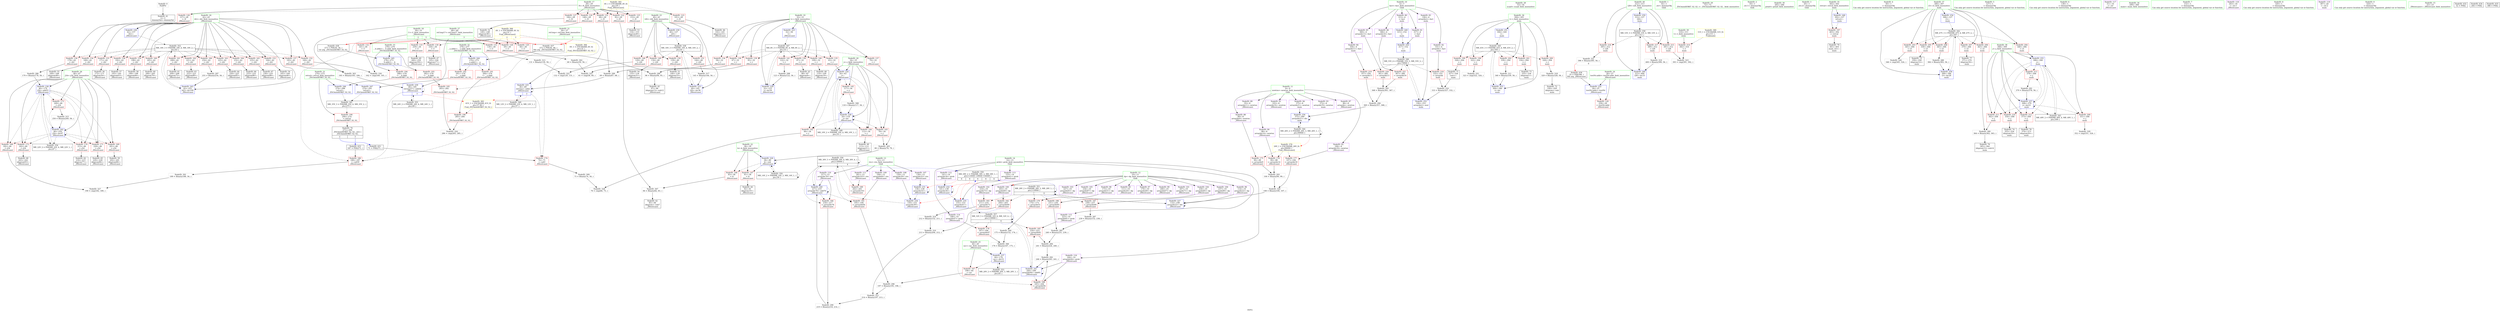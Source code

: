 digraph "SVFG" {
	label="SVFG";

	Node0x560a689095c0 [shape=record,color=grey,label="{NodeID: 0\nNullPtr}"];
	Node0x560a689095c0 -> Node0x560a68931030[style=solid];
	Node0x560a68934ed0 [shape=record,color=red,label="{NodeID: 194\n288\<--278\n\<--__b.addr\n_ZSt3minIiERKT_S2_S2_\n}"];
	Node0x560a68934ed0 -> Node0x560a6893f760[style=solid];
	Node0x560a68932240 [shape=record,color=purple,label="{NodeID: 111\n261\<--12\narrayidx103\<--res\n_Z8testcasei\n}"];
	Node0x560a68932240 -> Node0x560a6893a8e0[style=solid];
	Node0x560a68930540 [shape=record,color=green,label="{NodeID: 28\n53\<--54\nscanf\<--scanf_field_insensitive\n}"];
	Node0x560a689439c0 [shape=record,color=grey,label="{NodeID: 305\n80 = Binary(78, 79, )\n}"];
	Node0x560a689439c0 -> Node0x560a689368d0[style=solid];
	Node0x560a68936590 [shape=record,color=blue,label="{NodeID: 222\n26\<--25\ntestNr.addr\<--testNr\n_Z8testcasei\n}"];
	Node0x560a68936590 -> Node0x560a689370d0[style=dashed];
	Node0x560a68938040 [shape=record,color=red,label="{NodeID: 139\n95\<--32\n\<--i\n_Z8testcasei\n}"];
	Node0x560a68938040 -> Node0x560a689421c0[style=solid];
	Node0x560a68932cb0 [shape=record,color=black,label="{NodeID: 56\n172\<--171\nidxprom50\<--\n_Z8testcasei\n}"];
	Node0x560a6893faa0 [shape=record,color=blue,label="{NodeID: 250\n317\<--152\n\<--\nmain\n}"];
	Node0x560a6893faa0 -> Node0x560a689571d0[style=dashed];
	Node0x560a68939700 [shape=record,color=red,label="{NodeID: 167\n196\<--44\n\<--cyc\n_Z8testcasei\n}"];
	Node0x560a68939700 -> Node0x560a68942c40[style=solid];
	Node0x560a68934370 [shape=record,color=purple,label="{NodeID: 84\n356\<--4\narrayidx11\<--fact\nmain\n}"];
	Node0x560a68934370 -> Node0x560a68936320[style=solid];
	Node0x560a68908750 [shape=record,color=green,label="{NodeID: 1\n16\<--1\n.str\<--dummyObj\nGlob }"];
	Node0x560a68934fa0 [shape=record,color=red,label="{NodeID: 195\n283\<--282\n\<--\n_ZSt3minIiERKT_S2_S2_\n}"];
	Node0x560a68934fa0 -> Node0x560a68945640[style=solid];
	Node0x560a68932310 [shape=record,color=purple,label="{NodeID: 112\n141\<--14\narrayidx34\<--prob\n_Z8testcasei\n}"];
	Node0x560a68932310 -> Node0x560a6893ec00[style=solid];
	Node0x560a68930610 [shape=record,color=green,label="{NodeID: 29\n72\<--73\n_ZSt3minIiERKT_S2_S2_\<--_ZSt3minIiERKT_S2_S2__field_insensitive\n}"];
	Node0x560a689554d0 [shape=record,color=yellow,style=double,label="{NodeID: 389\n51V_1 = ENCHI(MR_51V_0)\npts\{311 \}\nFun[main]}"];
	Node0x560a689554d0 -> Node0x560a68935f10[style=dashed];
	Node0x560a68943b40 [shape=record,color=grey,label="{NodeID: 306\n176 = Binary(167, 175, )\n}"];
	Node0x560a68943b40 -> Node0x560a6893f010[style=solid];
	Node0x560a68936660 [shape=record,color=blue,label="{NodeID: 223\n32\<--56\ni\<--\n_Z8testcasei\n}"];
	Node0x560a68936660 -> Node0x560a689576d0[style=dashed];
	Node0x560a68938110 [shape=record,color=red,label="{NodeID: 140\n109\<--32\n\<--i\n_Z8testcasei\n}"];
	Node0x560a68938110 -> Node0x560a68932630[style=solid];
	Node0x560a68932d80 [shape=record,color=black,label="{NodeID: 57\n193\<--192\nidxprom63\<--\n_Z8testcasei\n}"];
	Node0x560a6893fb70 [shape=record,color=blue,label="{NodeID: 251\n304\<--320\ni\<--\nmain\n}"];
	Node0x560a6893fb70 -> Node0x560a68956cd0[style=dashed];
	Node0x560a689397d0 [shape=record,color=red,label="{NodeID: 168\n182\<--46\n\<--j54\n_Z8testcasei\n}"];
	Node0x560a689397d0 -> Node0x560a68945ac0[style=solid];
	Node0x560a68934440 [shape=record,color=purple,label="{NodeID: 85\n360\<--4\narrayidx13\<--fact\nmain\n}"];
	Node0x560a68934440 -> Node0x560a689363f0[style=solid];
	Node0x560a68908410 [shape=record,color=green,label="{NodeID: 2\n18\<--1\n.str.1\<--dummyObj\nGlob }"];
	Node0x560a68935070 [shape=record,color=red,label="{NodeID: 196\n285\<--284\n\<--\n_ZSt3minIiERKT_S2_S2_\n}"];
	Node0x560a68935070 -> Node0x560a68945640[style=solid];
	Node0x560a689323e0 [shape=record,color=purple,label="{NodeID: 113\n155\<--14\narrayidx41\<--prob\n_Z8testcasei\n}"];
	Node0x560a689323e0 -> Node0x560a6893ee70[style=solid];
	Node0x560a689306e0 [shape=record,color=green,label="{NodeID: 30\n265\<--266\nprintf\<--printf_field_insensitive\n}"];
	Node0x560a68943cc0 [shape=record,color=grey,label="{NodeID: 307\n84 = Binary(82, 83, )\n}"];
	Node0x560a68943cc0 -> Node0x560a68931130[style=solid];
	Node0x560a68936730 [shape=record,color=blue,label="{NodeID: 224\n34\<--63\nj\<--\n_Z8testcasei\n}"];
	Node0x560a68936730 -> Node0x560a689382b0[style=dashed];
	Node0x560a68936730 -> Node0x560a68938380[style=dashed];
	Node0x560a68936730 -> Node0x560a68938450[style=dashed];
	Node0x560a68936730 -> Node0x560a68938520[style=dashed];
	Node0x560a68936730 -> Node0x560a68936a70[style=dashed];
	Node0x560a68936730 -> Node0x560a68957bd0[style=dashed];
	Node0x560a689381e0 [shape=record,color=red,label="{NodeID: 141\n122\<--32\n\<--i\n_Z8testcasei\n}"];
	Node0x560a689381e0 -> Node0x560a68942f40[style=solid];
	Node0x560a68932e50 [shape=record,color=black,label="{NodeID: 58\n199\<--198\nidxprom66\<--\n_Z8testcasei\n}"];
	Node0x560a6893fc40 [shape=record,color=blue,label="{NodeID: 252\n336\<--333\narrayidx2\<--mul\nmain\n}"];
	Node0x560a6893fc40 -> Node0x560a689571d0[style=dashed];
	Node0x560a689398a0 [shape=record,color=red,label="{NodeID: 169\n201\<--46\n\<--j54\n_Z8testcasei\n}"];
	Node0x560a689398a0 -> Node0x560a68932f20[style=solid];
	Node0x560a68934510 [shape=record,color=purple,label="{NodeID: 86\n366\<--4\narrayidx16\<--fact\nmain\n}"];
	Node0x560a68934510 -> Node0x560a689364c0[style=solid];
	Node0x560a689088d0 [shape=record,color=green,label="{NodeID: 3\n20\<--1\n.str.2\<--dummyObj\nGlob }"];
	Node0x560a68935140 [shape=record,color=red,label="{NodeID: 197\n403\<--302\n\<--retval\nmain\n}"];
	Node0x560a68935140 -> Node0x560a68933f60[style=solid];
	Node0x560a689324b0 [shape=record,color=purple,label="{NodeID: 114\n166\<--14\narrayidx47\<--prob\n_Z8testcasei\n}"];
	Node0x560a689324b0 -> Node0x560a68939ff0[style=solid];
	Node0x560a689307e0 [shape=record,color=green,label="{NodeID: 31\n274\<--275\nretval\<--retval_field_insensitive\n_ZSt3minIiERKT_S2_S2_\n}"];
	Node0x560a689307e0 -> Node0x560a6893a9b0[style=solid];
	Node0x560a689307e0 -> Node0x560a6893f760[style=solid];
	Node0x560a689307e0 -> Node0x560a6893f830[style=solid];
	Node0x560a68943e40 [shape=record,color=grey,label="{NodeID: 308\n118 = Binary(117, 56, )\n}"];
	Node0x560a68943e40 -> Node0x560a68936a70[style=solid];
	Node0x560a68936800 [shape=record,color=blue,label="{NodeID: 225\n36\<--69\nref.tmp\<--add2\n_Z8testcasei\n|{|<s3>2}}"];
	Node0x560a68936800 -> Node0x560a68939cb0[style=dashed];
	Node0x560a68936800 -> Node0x560a68936800[style=dashed];
	Node0x560a68936800 -> Node0x560a689580d0[style=dashed];
	Node0x560a68936800:s3 -> Node0x560a6895e740[style=dashed,color=red];
	Node0x560a689382b0 [shape=record,color=red,label="{NodeID: 142\n66\<--34\n\<--j\n_Z8testcasei\n}"];
	Node0x560a689382b0 -> Node0x560a68945c40[style=solid];
	Node0x560a68932f20 [shape=record,color=black,label="{NodeID: 59\n202\<--201\nidxprom68\<--\n_Z8testcasei\n}"];
	Node0x560a6893fd10 [shape=record,color=blue,label="{NodeID: 253\n304\<--340\ni\<--inc\nmain\n}"];
	Node0x560a6893fd10 -> Node0x560a68956cd0[style=dashed];
	Node0x560a68939970 [shape=record,color=red,label="{NodeID: 170\n215\<--46\n\<--j54\n_Z8testcasei\n}"];
	Node0x560a68939970 -> Node0x560a68933190[style=solid];
	Node0x560a689345e0 [shape=record,color=purple,label="{NodeID: 87\n86\<--8\narrayidx\<--newton\n_Z8testcasei\n}"];
	Node0x560a6892f060 [shape=record,color=green,label="{NodeID: 4\n56\<--1\n\<--dummyObj\nCan only get source location for instruction, argument, global var or function.}"];
	Node0x560a68935210 [shape=record,color=red,label="{NodeID: 198\n322\<--304\n\<--i\nmain\n}"];
	Node0x560a68935210 -> Node0x560a689460c0[style=solid];
	Node0x560a68932580 [shape=record,color=purple,label="{NodeID: 115\n223\<--14\narrayidx81\<--prob\n_Z8testcasei\n}"];
	Node0x560a68932580 -> Node0x560a6893a5a0[style=solid];
	Node0x560a689308b0 [shape=record,color=green,label="{NodeID: 32\n276\<--277\n__a.addr\<--__a.addr_field_insensitive\n_ZSt3minIiERKT_S2_S2_\n}"];
	Node0x560a689308b0 -> Node0x560a6893aa80[style=solid];
	Node0x560a689308b0 -> Node0x560a68934d30[style=solid];
	Node0x560a689308b0 -> Node0x560a6893f5c0[style=solid];
	Node0x560a68943fc0 [shape=record,color=grey,label="{NodeID: 309\n75 = Binary(74, 56, )\n}"];
	Node0x560a68943fc0 -> Node0x560a68945c40[style=solid];
	Node0x560a689368d0 [shape=record,color=blue,label="{NodeID: 226\n38\<--80\nk\<--sub\n_Z8testcasei\n}"];
	Node0x560a689368d0 -> Node0x560a689385f0[style=dashed];
	Node0x560a689368d0 -> Node0x560a689386c0[style=dashed];
	Node0x560a689368d0 -> Node0x560a689368d0[style=dashed];
	Node0x560a689368d0 -> Node0x560a689585d0[style=dashed];
	Node0x560a68938380 [shape=record,color=red,label="{NodeID: 143\n78\<--34\n\<--j\n_Z8testcasei\n}"];
	Node0x560a68938380 -> Node0x560a689439c0[style=solid];
	Node0x560a68932ff0 [shape=record,color=black,label="{NodeID: 60\n206\<--205\nidxprom70\<--\n_Z8testcasei\n}"];
	Node0x560a6893fde0 [shape=record,color=blue,label="{NodeID: 254\n306\<--127\ni3\<--\nmain\n}"];
	Node0x560a6893fde0 -> Node0x560a68955dd0[style=dashed];
	Node0x560a68939a40 [shape=record,color=red,label="{NodeID: 171\n228\<--46\n\<--j54\n_Z8testcasei\n}"];
	Node0x560a68939a40 -> Node0x560a68933400[style=solid];
	Node0x560a689346b0 [shape=record,color=purple,label="{NodeID: 88\n89\<--8\narrayidx9\<--newton\n_Z8testcasei\n}"];
	Node0x560a689346b0 -> Node0x560a68939d80[style=solid];
	Node0x560a6892f0f0 [shape=record,color=green,label="{NodeID: 5\n127\<--1\n\<--dummyObj\nCan only get source location for instruction, argument, global var or function.}"];
	Node0x560a6895d750 [shape=record,color=yellow,style=double,label="{NodeID: 365\n4V_1 = ENCHI(MR_4V_0)\npts\{29 \}\nFun[_Z8testcasei]}"];
	Node0x560a6895d750 -> Node0x560a689371a0[style=dashed];
	Node0x560a6895d750 -> Node0x560a68937270[style=dashed];
	Node0x560a6895d750 -> Node0x560a68937340[style=dashed];
	Node0x560a6895d750 -> Node0x560a68937410[style=dashed];
	Node0x560a6895d750 -> Node0x560a689374e0[style=dashed];
	Node0x560a6895d750 -> Node0x560a689375b0[style=dashed];
	Node0x560a6895d750 -> Node0x560a68937680[style=dashed];
	Node0x560a689352e0 [shape=record,color=red,label="{NodeID: 199\n326\<--304\n\<--i\nmain\n}"];
	Node0x560a689352e0 -> Node0x560a689338e0[style=solid];
	Node0x560a68936d90 [shape=record,color=purple,label="{NodeID: 116\n244\<--14\narrayidx94\<--prob\n_Z8testcasei\n}"];
	Node0x560a68936d90 -> Node0x560a6893a810[style=solid];
	Node0x560a68936d90 -> Node0x560a6893f350[style=solid];
	Node0x560a68930980 [shape=record,color=green,label="{NodeID: 33\n278\<--279\n__b.addr\<--__b.addr_field_insensitive\n_ZSt3minIiERKT_S2_S2_\n}"];
	Node0x560a68930980 -> Node0x560a68934e00[style=solid];
	Node0x560a68930980 -> Node0x560a68934ed0[style=solid];
	Node0x560a68930980 -> Node0x560a6893f690[style=solid];
	Node0x560a68944140 [shape=record,color=grey,label="{NodeID: 310\n213 = Binary(204, 212, )\n}"];
	Node0x560a68944140 -> Node0x560a68944440[style=solid];
	Node0x560a689369a0 [shape=record,color=blue,label="{NodeID: 227\n114\<--108\narrayidx22\<--div\n_Z8testcasei\n}"];
	Node0x560a689369a0 -> Node0x560a689369a0[style=dashed];
	Node0x560a689369a0 -> Node0x560a68958ad0[style=dashed];
	Node0x560a68938450 [shape=record,color=red,label="{NodeID: 144\n112\<--34\n\<--j\n_Z8testcasei\n}"];
	Node0x560a68938450 -> Node0x560a68932700[style=solid];
	Node0x560a689330c0 [shape=record,color=black,label="{NodeID: 61\n209\<--208\nidxprom72\<--\n_Z8testcasei\n}"];
	Node0x560a689545d0 [shape=record,color=black,label="{NodeID: 338\nMR_16V_3 = PHI(MR_16V_4, MR_16V_2, )\npts\{41 \}\n}"];
	Node0x560a689545d0 -> Node0x560a68938790[style=dashed];
	Node0x560a689545d0 -> Node0x560a68938860[style=dashed];
	Node0x560a689545d0 -> Node0x560a68938930[style=dashed];
	Node0x560a689545d0 -> Node0x560a68938a00[style=dashed];
	Node0x560a689545d0 -> Node0x560a6893ecd0[style=dashed];
	Node0x560a6893feb0 [shape=record,color=blue,label="{NodeID: 255\n308\<--348\nj\<--\nmain\n}"];
	Node0x560a6893feb0 -> Node0x560a68935b00[style=dashed];
	Node0x560a6893feb0 -> Node0x560a68935bd0[style=dashed];
	Node0x560a6893feb0 -> Node0x560a68935ca0[style=dashed];
	Node0x560a6893feb0 -> Node0x560a68935d70[style=dashed];
	Node0x560a6893feb0 -> Node0x560a68935e40[style=dashed];
	Node0x560a6893feb0 -> Node0x560a68940050[style=dashed];
	Node0x560a6893feb0 -> Node0x560a689562d0[style=dashed];
	Node0x560a68939b10 [shape=record,color=red,label="{NodeID: 172\n242\<--46\n\<--j54\n_Z8testcasei\n}"];
	Node0x560a68939b10 -> Node0x560a68933670[style=solid];
	Node0x560a68934780 [shape=record,color=purple,label="{NodeID: 89\n93\<--8\narrayidx11\<--newton\n_Z8testcasei\n}"];
	Node0x560a68908590 [shape=record,color=green,label="{NodeID: 6\n138\<--1\n\<--dummyObj\nCan only get source location for instruction, argument, global var or function.}"];
	Node0x560a6895d830 [shape=record,color=yellow,style=double,label="{NodeID: 366\n6V_1 = ENCHI(MR_6V_0)\npts\{31 \}\nFun[_Z8testcasei]|{|<s8>2|<s9>3}}"];
	Node0x560a6895d830 -> Node0x560a68937750[style=dashed];
	Node0x560a6895d830 -> Node0x560a68937820[style=dashed];
	Node0x560a6895d830 -> Node0x560a689378f0[style=dashed];
	Node0x560a6895d830 -> Node0x560a689379c0[style=dashed];
	Node0x560a6895d830 -> Node0x560a68937a90[style=dashed];
	Node0x560a6895d830 -> Node0x560a68937b60[style=dashed];
	Node0x560a6895d830 -> Node0x560a68939cb0[style=dashed];
	Node0x560a6895d830 -> Node0x560a6893a190[style=dashed];
	Node0x560a6895d830:s8 -> Node0x560a6893ab50[style=dashed,color=red];
	Node0x560a6895d830:s9 -> Node0x560a6893ab50[style=dashed,color=red];
	Node0x560a689353b0 [shape=record,color=red,label="{NodeID: 200\n328\<--304\n\<--i\nmain\n}"];
	Node0x560a689353b0 -> Node0x560a68944d40[style=solid];
	Node0x560a68936e60 [shape=record,color=purple,label="{NodeID: 117\n51\<--16\n\<--.str\n_Z8testcasei\n}"];
	Node0x560a68930a50 [shape=record,color=green,label="{NodeID: 34\n299\<--300\nmain\<--main_field_insensitive\n}"];
	Node0x560a689442c0 [shape=record,color=grey,label="{NodeID: 311\n340 = Binary(339, 56, )\n}"];
	Node0x560a689442c0 -> Node0x560a6893fd10[style=solid];
	Node0x560a68936a70 [shape=record,color=blue,label="{NodeID: 228\n34\<--118\nj\<--inc\n_Z8testcasei\n}"];
	Node0x560a68936a70 -> Node0x560a689382b0[style=dashed];
	Node0x560a68936a70 -> Node0x560a68938380[style=dashed];
	Node0x560a68936a70 -> Node0x560a68938450[style=dashed];
	Node0x560a68936a70 -> Node0x560a68938520[style=dashed];
	Node0x560a68936a70 -> Node0x560a68936a70[style=dashed];
	Node0x560a68936a70 -> Node0x560a68957bd0[style=dashed];
	Node0x560a68938520 [shape=record,color=red,label="{NodeID: 145\n117\<--34\n\<--j\n_Z8testcasei\n}"];
	Node0x560a68938520 -> Node0x560a68943e40[style=solid];
	Node0x560a68933190 [shape=record,color=black,label="{NodeID: 62\n216\<--215\nidxprom77\<--\n_Z8testcasei\n}"];
	Node0x560a6893ff80 [shape=record,color=blue,label="{NodeID: 256\n375\<--369\narrayidx21\<--div\nmain\n}"];
	Node0x560a6893ff80 -> Node0x560a6893ff80[style=dashed];
	Node0x560a6893ff80 -> Node0x560a689567d0[style=dashed];
	Node0x560a68939be0 [shape=record,color=red,label="{NodeID: 173\n249\<--46\n\<--j54\n_Z8testcasei\n}"];
	Node0x560a68939be0 -> Node0x560a689448c0[style=solid];
	Node0x560a68934850 [shape=record,color=purple,label="{NodeID: 90\n98\<--8\narrayidx14\<--newton\n_Z8testcasei\n}"];
	Node0x560a68934850 -> Node0x560a68939e50[style=solid];
	Node0x560a68908620 [shape=record,color=green,label="{NodeID: 7\n152\<--1\n\<--dummyObj\nCan only get source location for instruction, argument, global var or function.}"];
	Node0x560a68941a40 [shape=record,color=grey,label="{NodeID: 284\n241 = Binary(224, 240, )\n}"];
	Node0x560a68941a40 -> Node0x560a68942640[style=solid];
	Node0x560a68935480 [shape=record,color=red,label="{NodeID: 201\n334\<--304\n\<--i\nmain\n}"];
	Node0x560a68935480 -> Node0x560a68933a80[style=solid];
	Node0x560a68936f30 [shape=record,color=purple,label="{NodeID: 118\n263\<--18\n\<--.str.1\n_Z8testcasei\n}"];
	Node0x560a68930b50 [shape=record,color=green,label="{NodeID: 35\n302\<--303\nretval\<--retval_field_insensitive\nmain\n}"];
	Node0x560a68930b50 -> Node0x560a68935140[style=solid];
	Node0x560a68930b50 -> Node0x560a6893f900[style=solid];
	Node0x560a68944440 [shape=record,color=grey,label="{NodeID: 312\n214 = Binary(197, 213, )\n}"];
	Node0x560a68944440 -> Node0x560a68942340[style=solid];
	Node0x560a68936b40 [shape=record,color=blue,label="{NodeID: 229\n32\<--123\ni\<--inc24\n_Z8testcasei\n}"];
	Node0x560a68936b40 -> Node0x560a689576d0[style=dashed];
	Node0x560a689385f0 [shape=record,color=red,label="{NodeID: 146\n83\<--38\n\<--k\n_Z8testcasei\n}"];
	Node0x560a689385f0 -> Node0x560a68943cc0[style=solid];
	Node0x560a68933260 [shape=record,color=black,label="{NodeID: 63\n222\<--221\nidxprom80\<--\n_Z8testcasei\n}"];
	Node0x560a68940050 [shape=record,color=blue,label="{NodeID: 257\n308\<--379\nj\<--inc23\nmain\n}"];
	Node0x560a68940050 -> Node0x560a68935b00[style=dashed];
	Node0x560a68940050 -> Node0x560a68935bd0[style=dashed];
	Node0x560a68940050 -> Node0x560a68935ca0[style=dashed];
	Node0x560a68940050 -> Node0x560a68935d70[style=dashed];
	Node0x560a68940050 -> Node0x560a68935e40[style=dashed];
	Node0x560a68940050 -> Node0x560a68940050[style=dashed];
	Node0x560a68940050 -> Node0x560a689562d0[style=dashed];
	Node0x560a68939cb0 [shape=record,color=red,label="{NodeID: 174\n74\<--71\n\<--call3\n_Z8testcasei\n}"];
	Node0x560a68939cb0 -> Node0x560a68943fc0[style=solid];
	Node0x560a68934920 [shape=record,color=purple,label="{NodeID: 91\n103\<--8\narrayidx16\<--newton\n_Z8testcasei\n}"];
	Node0x560a68909d70 [shape=record,color=green,label="{NodeID: 8\n320\<--1\n\<--dummyObj\nCan only get source location for instruction, argument, global var or function.}"];
	Node0x560a68941bc0 [shape=record,color=grey,label="{NodeID: 285\n240 = Binary(231, 239, )\n}"];
	Node0x560a68941bc0 -> Node0x560a68941a40[style=solid];
	Node0x560a68935550 [shape=record,color=red,label="{NodeID: 202\n339\<--304\n\<--i\nmain\n}"];
	Node0x560a68935550 -> Node0x560a689442c0[style=solid];
	Node0x560a68937000 [shape=record,color=purple,label="{NodeID: 119\n387\<--20\n\<--.str.2\nmain\n}"];
	Node0x560a68930c20 [shape=record,color=green,label="{NodeID: 36\n304\<--305\ni\<--i_field_insensitive\nmain\n}"];
	Node0x560a68930c20 -> Node0x560a68935210[style=solid];
	Node0x560a68930c20 -> Node0x560a689352e0[style=solid];
	Node0x560a68930c20 -> Node0x560a689353b0[style=solid];
	Node0x560a68930c20 -> Node0x560a68935480[style=solid];
	Node0x560a68930c20 -> Node0x560a68935550[style=solid];
	Node0x560a68930c20 -> Node0x560a6893fb70[style=solid];
	Node0x560a68930c20 -> Node0x560a6893fd10[style=solid];
	Node0x560a689445c0 [shape=record,color=grey,label="{NodeID: 313\n131 = Binary(130, 56, )\n}"];
	Node0x560a689445c0 -> Node0x560a68945340[style=solid];
	Node0x560a68936c10 [shape=record,color=blue,label="{NodeID: 230\n40\<--127\ni26\<--\n_Z8testcasei\n}"];
	Node0x560a68936c10 -> Node0x560a689545d0[style=dashed];
	Node0x560a689386c0 [shape=record,color=red,label="{NodeID: 147\n91\<--38\n\<--k\n_Z8testcasei\n}"];
	Node0x560a689386c0 -> Node0x560a689312d0[style=solid];
	Node0x560a68933330 [shape=record,color=black,label="{NodeID: 64\n226\<--225\nidxprom82\<--\n_Z8testcasei\n}"];
	Node0x560a68955ce0 [shape=record,color=black,label="{NodeID: 341\nMR_35V_3 = PHI(MR_35V_4, MR_35V_2, )\npts\{275 \}\n}"];
	Node0x560a68955ce0 -> Node0x560a6893a9b0[style=dashed];
	Node0x560a68940120 [shape=record,color=blue,label="{NodeID: 258\n306\<--384\ni3\<--inc26\nmain\n}"];
	Node0x560a68940120 -> Node0x560a68955dd0[style=dashed];
	Node0x560a68939d80 [shape=record,color=red,label="{NodeID: 175\n90\<--89\n\<--arrayidx9\n_Z8testcasei\n}"];
	Node0x560a68939d80 -> Node0x560a689427c0[style=solid];
	Node0x560a689349f0 [shape=record,color=purple,label="{NodeID: 92\n106\<--8\narrayidx18\<--newton\n_Z8testcasei\n}"];
	Node0x560a689349f0 -> Node0x560a68939f20[style=solid];
	Node0x560a68909e00 [shape=record,color=green,label="{NodeID: 9\n324\<--1\n\<--dummyObj\nCan only get source location for instruction, argument, global var or function.}"];
	Node0x560a68941d40 [shape=record,color=grey,label="{NodeID: 286\n179 = Binary(178, 56, )\n}"];
	Node0x560a68941d40 -> Node0x560a6893f0e0[style=solid];
	Node0x560a68935620 [shape=record,color=red,label="{NodeID: 203\n345\<--306\n\<--i3\nmain\n}"];
	Node0x560a68935620 -> Node0x560a68945940[style=solid];
	Node0x560a689370d0 [shape=record,color=red,label="{NodeID: 120\n258\<--26\n\<--testNr.addr\n_Z8testcasei\n}"];
	Node0x560a68930cf0 [shape=record,color=green,label="{NodeID: 37\n306\<--307\ni3\<--i3_field_insensitive\nmain\n}"];
	Node0x560a68930cf0 -> Node0x560a68935620[style=solid];
	Node0x560a68930cf0 -> Node0x560a689356f0[style=solid];
	Node0x560a68930cf0 -> Node0x560a689357c0[style=solid];
	Node0x560a68930cf0 -> Node0x560a68935890[style=solid];
	Node0x560a68930cf0 -> Node0x560a68935960[style=solid];
	Node0x560a68930cf0 -> Node0x560a68935a30[style=solid];
	Node0x560a68930cf0 -> Node0x560a6893fde0[style=solid];
	Node0x560a68930cf0 -> Node0x560a68940120[style=solid];
	Node0x560a68944740 [shape=record,color=grey,label="{NodeID: 314\n212 = Binary(152, 211, )\n}"];
	Node0x560a68944740 -> Node0x560a68944140[style=solid];
	Node0x560a6893eb70 [shape=record,color=blue,label="{NodeID: 231\n136\<--138\narrayidx32\<--\n_Z8testcasei\n}"];
	Node0x560a6893eb70 -> Node0x560a6893eb70[style=dashed];
	Node0x560a6893eb70 -> Node0x560a6893eda0[style=dashed];
	Node0x560a68938790 [shape=record,color=red,label="{NodeID: 148\n129\<--40\n\<--i26\n_Z8testcasei\n}"];
	Node0x560a68938790 -> Node0x560a68945340[style=solid];
	Node0x560a68933400 [shape=record,color=black,label="{NodeID: 65\n229\<--228\nidxprom84\<--\n_Z8testcasei\n}"];
	Node0x560a68955dd0 [shape=record,color=black,label="{NodeID: 342\nMR_47V_3 = PHI(MR_47V_4, MR_47V_2, )\npts\{307 \}\n}"];
	Node0x560a68955dd0 -> Node0x560a68935620[style=dashed];
	Node0x560a68955dd0 -> Node0x560a689356f0[style=dashed];
	Node0x560a68955dd0 -> Node0x560a689357c0[style=dashed];
	Node0x560a68955dd0 -> Node0x560a68935890[style=dashed];
	Node0x560a68955dd0 -> Node0x560a68935960[style=dashed];
	Node0x560a68955dd0 -> Node0x560a68935a30[style=dashed];
	Node0x560a68955dd0 -> Node0x560a68940120[style=dashed];
	Node0x560a689401f0 [shape=record,color=blue,label="{NodeID: 259\n312\<--127\ni28\<--\nmain\n}"];
	Node0x560a689401f0 -> Node0x560a6895add0[style=dashed];
	Node0x560a68939e50 [shape=record,color=red,label="{NodeID: 176\n99\<--98\n\<--arrayidx14\n_Z8testcasei\n}"];
	Node0x560a68939e50 -> Node0x560a689427c0[style=solid];
	Node0x560a68934ac0 [shape=record,color=purple,label="{NodeID: 93\n372\<--8\narrayidx19\<--newton\nmain\n}"];
	Node0x560a68909e90 [shape=record,color=green,label="{NodeID: 10\n4\<--7\nfact\<--fact_field_insensitive\nGlob }"];
	Node0x560a68909e90 -> Node0x560a68934030[style=solid];
	Node0x560a68909e90 -> Node0x560a68934100[style=solid];
	Node0x560a68909e90 -> Node0x560a689341d0[style=solid];
	Node0x560a68909e90 -> Node0x560a689342a0[style=solid];
	Node0x560a68909e90 -> Node0x560a68934370[style=solid];
	Node0x560a68909e90 -> Node0x560a68934440[style=solid];
	Node0x560a68909e90 -> Node0x560a68934510[style=solid];
	Node0x560a68941ec0 [shape=record,color=grey,label="{NodeID: 287\n239 = Binary(152, 238, )\n}"];
	Node0x560a68941ec0 -> Node0x560a68941bc0[style=solid];
	Node0x560a689356f0 [shape=record,color=red,label="{NodeID: 204\n348\<--306\n\<--i3\nmain\n}"];
	Node0x560a689356f0 -> Node0x560a6893feb0[style=solid];
	Node0x560a689371a0 [shape=record,color=red,label="{NodeID: 121\n68\<--28\n\<--N\n_Z8testcasei\n}"];
	Node0x560a689371a0 -> Node0x560a689430c0[style=solid];
	Node0x560a68930dc0 [shape=record,color=green,label="{NodeID: 38\n308\<--309\nj\<--j_field_insensitive\nmain\n}"];
	Node0x560a68930dc0 -> Node0x560a68935b00[style=solid];
	Node0x560a68930dc0 -> Node0x560a68935bd0[style=solid];
	Node0x560a68930dc0 -> Node0x560a68935ca0[style=solid];
	Node0x560a68930dc0 -> Node0x560a68935d70[style=solid];
	Node0x560a68930dc0 -> Node0x560a68935e40[style=solid];
	Node0x560a68930dc0 -> Node0x560a6893feb0[style=solid];
	Node0x560a68930dc0 -> Node0x560a68940050[style=solid];
	Node0x560a689448c0 [shape=record,color=grey,label="{NodeID: 315\n250 = Binary(249, 56, )\n}"];
	Node0x560a689448c0 -> Node0x560a6893f420[style=solid];
	Node0x560a6893ec00 [shape=record,color=blue,label="{NodeID: 232\n141\<--138\narrayidx34\<--\n_Z8testcasei\n}"];
	Node0x560a6893ec00 -> Node0x560a6893ec00[style=dashed];
	Node0x560a6893ec00 -> Node0x560a6893ee70[style=dashed];
	Node0x560a68938860 [shape=record,color=red,label="{NodeID: 149\n134\<--40\n\<--i26\n_Z8testcasei\n}"];
	Node0x560a68938860 -> Node0x560a689327d0[style=solid];
	Node0x560a689334d0 [shape=record,color=black,label="{NodeID: 66\n233\<--232\nidxprom86\<--\n_Z8testcasei\n}"];
	Node0x560a689562d0 [shape=record,color=black,label="{NodeID: 343\nMR_49V_2 = PHI(MR_49V_4, MR_49V_1, )\npts\{309 \}\n}"];
	Node0x560a689562d0 -> Node0x560a6893feb0[style=dashed];
	Node0x560a689402c0 [shape=record,color=blue,label="{NodeID: 260\n312\<--400\ni28\<--inc33\nmain\n}"];
	Node0x560a689402c0 -> Node0x560a6895add0[style=dashed];
	Node0x560a68939f20 [shape=record,color=red,label="{NodeID: 177\n107\<--106\n\<--arrayidx18\n_Z8testcasei\n}"];
	Node0x560a68939f20 -> Node0x560a68945040[style=solid];
	Node0x560a68934b90 [shape=record,color=purple,label="{NodeID: 94\n375\<--8\narrayidx21\<--newton\nmain\n}"];
	Node0x560a68934b90 -> Node0x560a6893ff80[style=solid];
	Node0x560a6892f3a0 [shape=record,color=green,label="{NodeID: 11\n8\<--9\nnewton\<--newton_field_insensitive\nGlob }"];
	Node0x560a6892f3a0 -> Node0x560a689345e0[style=solid];
	Node0x560a6892f3a0 -> Node0x560a689346b0[style=solid];
	Node0x560a6892f3a0 -> Node0x560a68934780[style=solid];
	Node0x560a6892f3a0 -> Node0x560a68934850[style=solid];
	Node0x560a6892f3a0 -> Node0x560a68934920[style=solid];
	Node0x560a6892f3a0 -> Node0x560a689349f0[style=solid];
	Node0x560a6892f3a0 -> Node0x560a68934ac0[style=solid];
	Node0x560a6892f3a0 -> Node0x560a68934b90[style=solid];
	Node0x560a68942040 [shape=record,color=grey,label="{NodeID: 288\n384 = Binary(383, 56, )\n}"];
	Node0x560a68942040 -> Node0x560a68940120[style=solid];
	Node0x560a689357c0 [shape=record,color=red,label="{NodeID: 205\n358\<--306\n\<--i3\nmain\n}"];
	Node0x560a689357c0 -> Node0x560a68933c20[style=solid];
	Node0x560a68937270 [shape=record,color=red,label="{NodeID: 122\n82\<--28\n\<--N\n_Z8testcasei\n}"];
	Node0x560a68937270 -> Node0x560a68943cc0[style=solid];
	Node0x560a68930e90 [shape=record,color=green,label="{NodeID: 39\n310\<--311\nt\<--t_field_insensitive\nmain\n}"];
	Node0x560a68930e90 -> Node0x560a68935f10[style=solid];
	Node0x560a68944a40 [shape=record,color=grey,label="{NodeID: 316\n333 = Binary(327, 332, )\n}"];
	Node0x560a68944a40 -> Node0x560a6893fc40[style=solid];
	Node0x560a6893ecd0 [shape=record,color=blue,label="{NodeID: 233\n40\<--145\ni26\<--inc36\n_Z8testcasei\n}"];
	Node0x560a6893ecd0 -> Node0x560a689545d0[style=dashed];
	Node0x560a68938930 [shape=record,color=red,label="{NodeID: 150\n139\<--40\n\<--i26\n_Z8testcasei\n}"];
	Node0x560a68938930 -> Node0x560a689328a0[style=solid];
	Node0x560a689335a0 [shape=record,color=black,label="{NodeID: 67\n236\<--235\nidxprom88\<--\n_Z8testcasei\n}"];
	Node0x560a689567d0 [shape=record,color=black,label="{NodeID: 344\nMR_26V_2 = PHI(MR_26V_3, MR_26V_1, )\npts\{90000 \}\n|{|<s2>6}}"];
	Node0x560a689567d0 -> Node0x560a6893ff80[style=dashed];
	Node0x560a689567d0 -> Node0x560a689567d0[style=dashed];
	Node0x560a689567d0:s2 -> Node0x560a6895e0f0[style=dashed,color=red];
	Node0x560a68939ff0 [shape=record,color=red,label="{NodeID: 178\n167\<--166\n\<--arrayidx47\n_Z8testcasei\n}"];
	Node0x560a68939ff0 -> Node0x560a68943b40[style=solid];
	Node0x560a68934c60 [shape=record,color=purple,label="{NodeID: 95\n111\<--10\narrayidx20\<--dp\n_Z8testcasei\n}"];
	Node0x560a6892f470 [shape=record,color=green,label="{NodeID: 12\n10\<--11\ndp\<--dp_field_insensitive\nGlob }"];
	Node0x560a6892f470 -> Node0x560a68934c60[style=solid];
	Node0x560a6892f470 -> Node0x560a68931610[style=solid];
	Node0x560a6892f470 -> Node0x560a689316e0[style=solid];
	Node0x560a6892f470 -> Node0x560a689317b0[style=solid];
	Node0x560a6892f470 -> Node0x560a68931880[style=solid];
	Node0x560a6892f470 -> Node0x560a68931950[style=solid];
	Node0x560a6892f470 -> Node0x560a68931a20[style=solid];
	Node0x560a6892f470 -> Node0x560a68931af0[style=solid];
	Node0x560a6892f470 -> Node0x560a68931bc0[style=solid];
	Node0x560a6892f470 -> Node0x560a68931c90[style=solid];
	Node0x560a6892f470 -> Node0x560a68931d60[style=solid];
	Node0x560a6892f470 -> Node0x560a68931e30[style=solid];
	Node0x560a689421c0 [shape=record,color=grey,label="{NodeID: 289\n96 = Binary(94, 95, )\n}"];
	Node0x560a689421c0 -> Node0x560a689313a0[style=solid];
	Node0x560a68935890 [shape=record,color=red,label="{NodeID: 206\n363\<--306\n\<--i3\nmain\n}"];
	Node0x560a68935890 -> Node0x560a68943240[style=solid];
	Node0x560a68937340 [shape=record,color=red,label="{NodeID: 123\n101\<--28\n\<--N\n_Z8testcasei\n}"];
	Node0x560a68937340 -> Node0x560a68931470[style=solid];
	Node0x560a68930f60 [shape=record,color=green,label="{NodeID: 40\n312\<--313\ni28\<--i28_field_insensitive\nmain\n}"];
	Node0x560a68930f60 -> Node0x560a68935fe0[style=solid];
	Node0x560a68930f60 -> Node0x560a689360b0[style=solid];
	Node0x560a68930f60 -> Node0x560a68936180[style=solid];
	Node0x560a68930f60 -> Node0x560a689401f0[style=solid];
	Node0x560a68930f60 -> Node0x560a689402c0[style=solid];
	Node0x560a68944bc0 [shape=record,color=grey,label="{NodeID: 317\n145 = Binary(144, 56, )\n}"];
	Node0x560a68944bc0 -> Node0x560a6893ecd0[style=solid];
	Node0x560a6893eda0 [shape=record,color=blue,label="{NodeID: 234\n150\<--152\narrayidx39\<--\n_Z8testcasei\n}"];
	Node0x560a6893eda0 -> Node0x560a6895a3d0[style=dashed];
	Node0x560a68938a00 [shape=record,color=red,label="{NodeID: 151\n144\<--40\n\<--i26\n_Z8testcasei\n}"];
	Node0x560a68938a00 -> Node0x560a68944bc0[style=solid];
	Node0x560a68933670 [shape=record,color=black,label="{NodeID: 68\n243\<--242\nidxprom93\<--\n_Z8testcasei\n}"];
	Node0x560a68956cd0 [shape=record,color=black,label="{NodeID: 345\nMR_45V_3 = PHI(MR_45V_4, MR_45V_2, )\npts\{305 \}\n}"];
	Node0x560a68956cd0 -> Node0x560a68935210[style=dashed];
	Node0x560a68956cd0 -> Node0x560a689352e0[style=dashed];
	Node0x560a68956cd0 -> Node0x560a689353b0[style=dashed];
	Node0x560a68956cd0 -> Node0x560a68935480[style=dashed];
	Node0x560a68956cd0 -> Node0x560a68935550[style=dashed];
	Node0x560a68956cd0 -> Node0x560a6893fd10[style=dashed];
	Node0x560a6893a0c0 [shape=record,color=red,label="{NodeID: 179\n174\<--173\n\<--arrayidx51\n_Z8testcasei\n}"];
	Node0x560a6893a0c0 -> Node0x560a68943840[style=solid];
	Node0x560a68931610 [shape=record,color=purple,label="{NodeID: 96\n114\<--10\narrayidx22\<--dp\n_Z8testcasei\n}"];
	Node0x560a68931610 -> Node0x560a689369a0[style=solid];
	Node0x560a6892f540 [shape=record,color=green,label="{NodeID: 13\n12\<--13\nres\<--res_field_insensitive\nGlob }"];
	Node0x560a6892f540 -> Node0x560a68931f00[style=solid];
	Node0x560a6892f540 -> Node0x560a68931fd0[style=solid];
	Node0x560a6892f540 -> Node0x560a689320a0[style=solid];
	Node0x560a6892f540 -> Node0x560a68932170[style=solid];
	Node0x560a6892f540 -> Node0x560a68932240[style=solid];
	Node0x560a68942340 [shape=record,color=grey,label="{NodeID: 290\n219 = Binary(218, 214, )\n}"];
	Node0x560a68942340 -> Node0x560a6893f280[style=solid];
	Node0x560a68935960 [shape=record,color=red,label="{NodeID: 207\n370\<--306\n\<--i3\nmain\n}"];
	Node0x560a68935960 -> Node0x560a68933dc0[style=solid];
	Node0x560a68937410 [shape=record,color=red,label="{NodeID: 124\n148\<--28\n\<--N\n_Z8testcasei\n}"];
	Node0x560a68937410 -> Node0x560a68932970[style=solid];
	Node0x560a68931030 [shape=record,color=black,label="{NodeID: 41\n2\<--3\ndummyVal\<--dummyVal\n}"];
	Node0x560a68944d40 [shape=record,color=grey,label="{NodeID: 318\n329 = Binary(328, 56, )\n}"];
	Node0x560a68944d40 -> Node0x560a689339b0[style=solid];
	Node0x560a6893ee70 [shape=record,color=blue,label="{NodeID: 235\n155\<--152\narrayidx41\<--\n_Z8testcasei\n}"];
	Node0x560a6893ee70 -> Node0x560a6895a8d0[style=dashed];
	Node0x560a68938ad0 [shape=record,color=red,label="{NodeID: 152\n160\<--42\n\<--i42\n_Z8testcasei\n}"];
	Node0x560a68938ad0 -> Node0x560a68945f40[style=solid];
	Node0x560a68933740 [shape=record,color=black,label="{NodeID: 69\n260\<--259\nidxprom102\<--\n_Z8testcasei\n}"];
	Node0x560a689571d0 [shape=record,color=black,label="{NodeID: 346\nMR_55V_4 = PHI(MR_55V_5, MR_55V_3, )\npts\{70000 \}\n}"];
	Node0x560a689571d0 -> Node0x560a68936250[style=dashed];
	Node0x560a689571d0 -> Node0x560a68936320[style=dashed];
	Node0x560a689571d0 -> Node0x560a689363f0[style=dashed];
	Node0x560a689571d0 -> Node0x560a689364c0[style=dashed];
	Node0x560a689571d0 -> Node0x560a6893fc40[style=dashed];
	Node0x560a6893a190 [shape=record,color=red,label="{NodeID: 180\n188\<--187\n\<--call59\n_Z8testcasei\n}"];
	Node0x560a6893a190 -> Node0x560a689433c0[style=solid];
	Node0x560a689316e0 [shape=record,color=purple,label="{NodeID: 97\n170\<--10\narrayidx49\<--dp\n_Z8testcasei\n}"];
	Node0x560a689282b0 [shape=record,color=green,label="{NodeID: 14\n14\<--15\nprob\<--prob_field_insensitive\nGlob }"];
	Node0x560a689282b0 -> Node0x560a68932310[style=solid];
	Node0x560a689282b0 -> Node0x560a689323e0[style=solid];
	Node0x560a689282b0 -> Node0x560a689324b0[style=solid];
	Node0x560a689282b0 -> Node0x560a68932580[style=solid];
	Node0x560a689282b0 -> Node0x560a68936d90[style=solid];
	Node0x560a689424c0 [shape=record,color=grey,label="{NodeID: 291\n379 = Binary(378, 56, )\n}"];
	Node0x560a689424c0 -> Node0x560a68940050[style=solid];
	Node0x560a68935a30 [shape=record,color=red,label="{NodeID: 208\n383\<--306\n\<--i3\nmain\n}"];
	Node0x560a68935a30 -> Node0x560a68942040[style=solid];
	Node0x560a689374e0 [shape=record,color=red,label="{NodeID: 125\n153\<--28\n\<--N\n_Z8testcasei\n}"];
	Node0x560a689374e0 -> Node0x560a68932a40[style=solid];
	Node0x560a68931130 [shape=record,color=black,label="{NodeID: 42\n85\<--84\nidxprom\<--sub7\n_Z8testcasei\n}"];
	Node0x560a68944ec0 [shape=record,color=grey,label="{NodeID: 319\n400 = Binary(399, 56, )\n}"];
	Node0x560a68944ec0 -> Node0x560a689402c0[style=solid];
	Node0x560a6893ef40 [shape=record,color=blue,label="{NodeID: 236\n42\<--157\ni42\<--\n_Z8testcasei\n}"];
	Node0x560a6893ef40 -> Node0x560a68958fd0[style=dashed];
	Node0x560a68938ba0 [shape=record,color=red,label="{NodeID: 153\n164\<--42\n\<--i42\n_Z8testcasei\n}"];
	Node0x560a68938ba0 -> Node0x560a68932b10[style=solid];
	Node0x560a68933810 [shape=record,color=black,label="{NodeID: 70\n271\<--294\n_ZSt3minIiERKT_S2_S2__ret\<--\n_ZSt3minIiERKT_S2_S2_\n|{<s0>2|<s1>3}}"];
	Node0x560a68933810:s0 -> Node0x560a685a8180[style=solid,color=blue];
	Node0x560a68933810:s1 -> Node0x560a689773d0[style=solid,color=blue];
	Node0x560a689576d0 [shape=record,color=black,label="{NodeID: 347\nMR_8V_3 = PHI(MR_8V_4, MR_8V_2, )\npts\{33 \}\n}"];
	Node0x560a689576d0 -> Node0x560a68937c30[style=dashed];
	Node0x560a689576d0 -> Node0x560a68937d00[style=dashed];
	Node0x560a689576d0 -> Node0x560a68937dd0[style=dashed];
	Node0x560a689576d0 -> Node0x560a68937ea0[style=dashed];
	Node0x560a689576d0 -> Node0x560a68937f70[style=dashed];
	Node0x560a689576d0 -> Node0x560a68938040[style=dashed];
	Node0x560a689576d0 -> Node0x560a68938110[style=dashed];
	Node0x560a689576d0 -> Node0x560a689381e0[style=dashed];
	Node0x560a689576d0 -> Node0x560a68936b40[style=dashed];
	Node0x560a6893a260 [shape=record,color=red,label="{NodeID: 181\n195\<--194\n\<--arrayidx64\n_Z8testcasei\n}"];
	Node0x560a6893a260 -> Node0x560a68942c40[style=solid];
	Node0x560a689317b0 [shape=record,color=purple,label="{NodeID: 98\n173\<--10\narrayidx51\<--dp\n_Z8testcasei\n}"];
	Node0x560a689317b0 -> Node0x560a6893a0c0[style=solid];
	Node0x560a68928380 [shape=record,color=green,label="{NodeID: 15\n22\<--23\n_Z8testcasei\<--_Z8testcasei_field_insensitive\n}"];
	Node0x560a68942640 [shape=record,color=grey,label="{NodeID: 292\n246 = Binary(245, 241, )\n}"];
	Node0x560a68942640 -> Node0x560a6893f350[style=solid];
	Node0x560a68935b00 [shape=record,color=red,label="{NodeID: 209\n351\<--308\n\<--j\nmain\n}"];
	Node0x560a68935b00 -> Node0x560a68945dc0[style=solid];
	Node0x560a689375b0 [shape=record,color=red,label="{NodeID: 126\n157\<--28\n\<--N\n_Z8testcasei\n}"];
	Node0x560a689375b0 -> Node0x560a6893ef40[style=solid];
	Node0x560a68931200 [shape=record,color=black,label="{NodeID: 43\n88\<--87\nidxprom8\<--\n_Z8testcasei\n}"];
	Node0x560a68945040 [shape=record,color=grey,label="{NodeID: 320\n108 = Binary(100, 107, )\n}"];
	Node0x560a68945040 -> Node0x560a689369a0[style=solid];
	Node0x560a6893f010 [shape=record,color=blue,label="{NodeID: 237\n44\<--176\ncyc\<--div53\n_Z8testcasei\n}"];
	Node0x560a6893f010 -> Node0x560a68939700[style=dashed];
	Node0x560a6893f010 -> Node0x560a689594d0[style=dashed];
	Node0x560a68938c70 [shape=record,color=red,label="{NodeID: 154\n168\<--42\n\<--i42\n_Z8testcasei\n}"];
	Node0x560a68938c70 -> Node0x560a68932be0[style=solid];
	Node0x560a689338e0 [shape=record,color=black,label="{NodeID: 71\n327\<--326\nconv\<--\nmain\n}"];
	Node0x560a689338e0 -> Node0x560a68944a40[style=solid];
	Node0x560a685a8180 [shape=record,color=black,label="{NodeID: 431\n71 = PHI(271, )\n}"];
	Node0x560a685a8180 -> Node0x560a68939cb0[style=solid];
	Node0x560a68957bd0 [shape=record,color=black,label="{NodeID: 348\nMR_10V_2 = PHI(MR_10V_4, MR_10V_1, )\npts\{35 \}\n}"];
	Node0x560a68957bd0 -> Node0x560a68936730[style=dashed];
	Node0x560a6893a330 [shape=record,color=red,label="{NodeID: 182\n204\<--203\n\<--arrayidx69\n_Z8testcasei\n}"];
	Node0x560a6893a330 -> Node0x560a68944140[style=solid];
	Node0x560a68931880 [shape=record,color=purple,label="{NodeID: 99\n200\<--10\narrayidx67\<--dp\n_Z8testcasei\n}"];
	Node0x560a68928450 [shape=record,color=green,label="{NodeID: 16\n26\<--27\ntestNr.addr\<--testNr.addr_field_insensitive\n_Z8testcasei\n}"];
	Node0x560a68928450 -> Node0x560a689370d0[style=solid];
	Node0x560a68928450 -> Node0x560a68936590[style=solid];
	Node0x560a6895e0f0 [shape=record,color=yellow,style=double,label="{NodeID: 376\n26V_1 = ENCHI(MR_26V_0)\npts\{90000 \}\nFun[_Z8testcasei]}"];
	Node0x560a6895e0f0 -> Node0x560a68939d80[style=dashed];
	Node0x560a6895e0f0 -> Node0x560a68939e50[style=dashed];
	Node0x560a6895e0f0 -> Node0x560a68939f20[style=dashed];
	Node0x560a689427c0 [shape=record,color=grey,label="{NodeID: 293\n100 = Binary(90, 99, )\n}"];
	Node0x560a689427c0 -> Node0x560a68945040[style=solid];
	Node0x560a68935bd0 [shape=record,color=red,label="{NodeID: 210\n354\<--308\n\<--j\nmain\n}"];
	Node0x560a68935bd0 -> Node0x560a68933b50[style=solid];
	Node0x560a68937680 [shape=record,color=red,label="{NodeID: 127\n184\<--28\n\<--N\n_Z8testcasei\n}"];
	Node0x560a68937680 -> Node0x560a689436c0[style=solid];
	Node0x560a689312d0 [shape=record,color=black,label="{NodeID: 44\n92\<--91\nidxprom10\<--\n_Z8testcasei\n}"];
	Node0x560a689451c0 [shape=record,color=grey,label="{NodeID: 321\n396 = Binary(395, 56, )\n|{<s0>6}}"];
	Node0x560a689451c0:s0 -> Node0x560a689776a0[style=solid,color=red];
	Node0x560a6893f0e0 [shape=record,color=blue,label="{NodeID: 238\n46\<--179\nj54\<--add55\n_Z8testcasei\n}"];
	Node0x560a6893f0e0 -> Node0x560a689397d0[style=dashed];
	Node0x560a6893f0e0 -> Node0x560a689398a0[style=dashed];
	Node0x560a6893f0e0 -> Node0x560a68939970[style=dashed];
	Node0x560a6893f0e0 -> Node0x560a68939a40[style=dashed];
	Node0x560a6893f0e0 -> Node0x560a68939b10[style=dashed];
	Node0x560a6893f0e0 -> Node0x560a68939be0[style=dashed];
	Node0x560a6893f0e0 -> Node0x560a6893f420[style=dashed];
	Node0x560a6893f0e0 -> Node0x560a689599d0[style=dashed];
	Node0x560a68938d40 [shape=record,color=red,label="{NodeID: 155\n171\<--42\n\<--i42\n_Z8testcasei\n}"];
	Node0x560a68938d40 -> Node0x560a68932cb0[style=solid];
	Node0x560a689339b0 [shape=record,color=black,label="{NodeID: 72\n330\<--329\nidxprom\<--sub\nmain\n}"];
	Node0x560a68977300 [shape=record,color=black,label="{NodeID: 432\n52 = PHI()\n}"];
	Node0x560a689580d0 [shape=record,color=black,label="{NodeID: 349\nMR_12V_2 = PHI(MR_12V_4, MR_12V_1, )\npts\{37 \}\n}"];
	Node0x560a689580d0 -> Node0x560a6893a190[style=dashed];
	Node0x560a689580d0 -> Node0x560a68936800[style=dashed];
	Node0x560a6893a400 [shape=record,color=red,label="{NodeID: 183\n211\<--210\n\<--arrayidx73\n_Z8testcasei\n}"];
	Node0x560a6893a400 -> Node0x560a68944740[style=solid];
	Node0x560a68931950 [shape=record,color=purple,label="{NodeID: 100\n203\<--10\narrayidx69\<--dp\n_Z8testcasei\n}"];
	Node0x560a68931950 -> Node0x560a6893a330[style=solid];
	Node0x560a6892fd90 [shape=record,color=green,label="{NodeID: 17\n28\<--29\nN\<--N_field_insensitive\n_Z8testcasei\n}"];
	Node0x560a6892fd90 -> Node0x560a689371a0[style=solid];
	Node0x560a6892fd90 -> Node0x560a68937270[style=solid];
	Node0x560a6892fd90 -> Node0x560a68937340[style=solid];
	Node0x560a6892fd90 -> Node0x560a68937410[style=solid];
	Node0x560a6892fd90 -> Node0x560a689374e0[style=solid];
	Node0x560a6892fd90 -> Node0x560a689375b0[style=solid];
	Node0x560a6892fd90 -> Node0x560a68937680[style=solid];
	Node0x560a68942940 [shape=record,color=grey,label="{NodeID: 294\n369 = Binary(357, 368, )\n}"];
	Node0x560a68942940 -> Node0x560a6893ff80[style=solid];
	Node0x560a68935ca0 [shape=record,color=red,label="{NodeID: 211\n362\<--308\n\<--j\nmain\n}"];
	Node0x560a68935ca0 -> Node0x560a68943240[style=solid];
	Node0x560a68937750 [shape=record,color=red,label="{NodeID: 128\n59\<--30\n\<--C\n_Z8testcasei\n}"];
	Node0x560a68937750 -> Node0x560a68943540[style=solid];
	Node0x560a689313a0 [shape=record,color=black,label="{NodeID: 45\n97\<--96\nidxprom13\<--sub12\n_Z8testcasei\n}"];
	Node0x560a68945340 [shape=record,color=grey,label="{NodeID: 322\n132 = cmp(129, 131, )\n}"];
	Node0x560a6893f1b0 [shape=record,color=blue,label="{NodeID: 239\n48\<--185\nref.tmp57\<--add58\n_Z8testcasei\n|{|<s3>3}}"];
	Node0x560a6893f1b0 -> Node0x560a6893a190[style=dashed];
	Node0x560a6893f1b0 -> Node0x560a6893f1b0[style=dashed];
	Node0x560a6893f1b0 -> Node0x560a68959ed0[style=dashed];
	Node0x560a6893f1b0:s3 -> Node0x560a6895e740[style=dashed,color=red];
	Node0x560a68938e10 [shape=record,color=red,label="{NodeID: 156\n178\<--42\n\<--i42\n_Z8testcasei\n}"];
	Node0x560a68938e10 -> Node0x560a68941d40[style=solid];
	Node0x560a68933a80 [shape=record,color=black,label="{NodeID: 73\n335\<--334\nidxprom1\<--\nmain\n}"];
	Node0x560a689773d0 [shape=record,color=black,label="{NodeID: 433\n187 = PHI(271, )\n}"];
	Node0x560a689773d0 -> Node0x560a6893a190[style=solid];
	Node0x560a689585d0 [shape=record,color=black,label="{NodeID: 350\nMR_14V_2 = PHI(MR_14V_3, MR_14V_1, )\npts\{39 \}\n}"];
	Node0x560a689585d0 -> Node0x560a689368d0[style=dashed];
	Node0x560a689585d0 -> Node0x560a689585d0[style=dashed];
	Node0x560a6893a4d0 [shape=record,color=red,label="{NodeID: 184\n218\<--217\n\<--arrayidx78\n_Z8testcasei\n}"];
	Node0x560a6893a4d0 -> Node0x560a68942340[style=solid];
	Node0x560a68931a20 [shape=record,color=purple,label="{NodeID: 101\n207\<--10\narrayidx71\<--dp\n_Z8testcasei\n}"];
	Node0x560a6892fe20 [shape=record,color=green,label="{NodeID: 18\n30\<--31\nC\<--C_field_insensitive\n_Z8testcasei\n|{|<s6>2|<s7>3}}"];
	Node0x560a6892fe20 -> Node0x560a68937750[style=solid];
	Node0x560a6892fe20 -> Node0x560a68937820[style=solid];
	Node0x560a6892fe20 -> Node0x560a689378f0[style=solid];
	Node0x560a6892fe20 -> Node0x560a689379c0[style=solid];
	Node0x560a6892fe20 -> Node0x560a68937a90[style=solid];
	Node0x560a6892fe20 -> Node0x560a68937b60[style=solid];
	Node0x560a6892fe20:s6 -> Node0x560a68977a50[style=solid,color=red];
	Node0x560a6892fe20:s7 -> Node0x560a68977a50[style=solid,color=red];
	Node0x560a68942ac0 [shape=record,color=grey,label="{NodeID: 295\n368 = Binary(361, 367, )\n}"];
	Node0x560a68942ac0 -> Node0x560a68942940[style=solid];
	Node0x560a68935d70 [shape=record,color=red,label="{NodeID: 212\n373\<--308\n\<--j\nmain\n}"];
	Node0x560a68935d70 -> Node0x560a68933e90[style=solid];
	Node0x560a68937820 [shape=record,color=red,label="{NodeID: 129\n94\<--30\n\<--C\n_Z8testcasei\n}"];
	Node0x560a68937820 -> Node0x560a689421c0[style=solid];
	Node0x560a68931470 [shape=record,color=black,label="{NodeID: 46\n102\<--101\nidxprom15\<--\n_Z8testcasei\n}"];
	Node0x560a689454c0 [shape=record,color=grey,label="{NodeID: 323\n393 = cmp(391, 392, )\n}"];
	Node0x560a6893f280 [shape=record,color=blue,label="{NodeID: 240\n217\<--219\narrayidx78\<--add79\n_Z8testcasei\n}"];
	Node0x560a6893f280 -> Node0x560a6893a260[style=dashed];
	Node0x560a6893f280 -> Node0x560a6893a4d0[style=dashed];
	Node0x560a6893f280 -> Node0x560a6893f280[style=dashed];
	Node0x560a6893f280 -> Node0x560a6895a3d0[style=dashed];
	Node0x560a68938ee0 [shape=record,color=red,label="{NodeID: 157\n183\<--42\n\<--i42\n_Z8testcasei\n}"];
	Node0x560a68938ee0 -> Node0x560a689436c0[style=solid];
	Node0x560a68933b50 [shape=record,color=black,label="{NodeID: 74\n355\<--354\nidxprom10\<--\nmain\n}"];
	Node0x560a68977500 [shape=record,color=black,label="{NodeID: 434\n264 = PHI()\n}"];
	Node0x560a68958ad0 [shape=record,color=black,label="{NodeID: 351\nMR_28V_2 = PHI(MR_28V_3, MR_28V_1, )\npts\{110000 \}\n|{|<s7>6}}"];
	Node0x560a68958ad0 -> Node0x560a6893a0c0[style=dashed];
	Node0x560a68958ad0 -> Node0x560a6893a330[style=dashed];
	Node0x560a68958ad0 -> Node0x560a6893a400[style=dashed];
	Node0x560a68958ad0 -> Node0x560a6893a670[style=dashed];
	Node0x560a68958ad0 -> Node0x560a6893a740[style=dashed];
	Node0x560a68958ad0 -> Node0x560a689369a0[style=dashed];
	Node0x560a68958ad0 -> Node0x560a68958ad0[style=dashed];
	Node0x560a68958ad0:s7 -> Node0x560a6895b2d0[style=dashed,color=blue];
	Node0x560a6893a5a0 [shape=record,color=red,label="{NodeID: 185\n224\<--223\n\<--arrayidx81\n_Z8testcasei\n}"];
	Node0x560a6893a5a0 -> Node0x560a68941a40[style=solid];
	Node0x560a68931af0 [shape=record,color=purple,label="{NodeID: 102\n210\<--10\narrayidx73\<--dp\n_Z8testcasei\n}"];
	Node0x560a68931af0 -> Node0x560a6893a400[style=solid];
	Node0x560a6892feb0 [shape=record,color=green,label="{NodeID: 19\n32\<--33\ni\<--i_field_insensitive\n_Z8testcasei\n}"];
	Node0x560a6892feb0 -> Node0x560a68937c30[style=solid];
	Node0x560a6892feb0 -> Node0x560a68937d00[style=solid];
	Node0x560a6892feb0 -> Node0x560a68937dd0[style=solid];
	Node0x560a6892feb0 -> Node0x560a68937ea0[style=solid];
	Node0x560a6892feb0 -> Node0x560a68937f70[style=solid];
	Node0x560a6892feb0 -> Node0x560a68938040[style=solid];
	Node0x560a6892feb0 -> Node0x560a68938110[style=solid];
	Node0x560a6892feb0 -> Node0x560a689381e0[style=solid];
	Node0x560a6892feb0 -> Node0x560a68936660[style=solid];
	Node0x560a6892feb0 -> Node0x560a68936b40[style=solid];
	Node0x560a68942c40 [shape=record,color=grey,label="{NodeID: 296\n197 = Binary(195, 196, )\n}"];
	Node0x560a68942c40 -> Node0x560a68944440[style=solid];
	Node0x560a68935e40 [shape=record,color=red,label="{NodeID: 213\n378\<--308\n\<--j\nmain\n}"];
	Node0x560a68935e40 -> Node0x560a689424c0[style=solid];
	Node0x560a689378f0 [shape=record,color=red,label="{NodeID: 130\n104\<--30\n\<--C\n_Z8testcasei\n}"];
	Node0x560a689378f0 -> Node0x560a68931540[style=solid];
	Node0x560a68931540 [shape=record,color=black,label="{NodeID: 47\n105\<--104\nidxprom17\<--\n_Z8testcasei\n}"];
	Node0x560a68945640 [shape=record,color=grey,label="{NodeID: 324\n286 = cmp(283, 285, )\n}"];
	Node0x560a6893f350 [shape=record,color=blue,label="{NodeID: 241\n244\<--246\narrayidx94\<--add95\n_Z8testcasei\n}"];
	Node0x560a6893f350 -> Node0x560a6893a5a0[style=dashed];
	Node0x560a6893f350 -> Node0x560a6893a810[style=dashed];
	Node0x560a6893f350 -> Node0x560a6893f350[style=dashed];
	Node0x560a6893f350 -> Node0x560a6895a8d0[style=dashed];
	Node0x560a68938fb0 [shape=record,color=red,label="{NodeID: 158\n192\<--42\n\<--i42\n_Z8testcasei\n}"];
	Node0x560a68938fb0 -> Node0x560a68932d80[style=solid];
	Node0x560a68933c20 [shape=record,color=black,label="{NodeID: 75\n359\<--358\nidxprom12\<--\nmain\n}"];
	Node0x560a689775d0 [shape=record,color=black,label="{NodeID: 435\n388 = PHI()\n}"];
	Node0x560a68958fd0 [shape=record,color=black,label="{NodeID: 352\nMR_18V_3 = PHI(MR_18V_4, MR_18V_2, )\npts\{43 \}\n}"];
	Node0x560a68958fd0 -> Node0x560a68938ad0[style=dashed];
	Node0x560a68958fd0 -> Node0x560a68938ba0[style=dashed];
	Node0x560a68958fd0 -> Node0x560a68938c70[style=dashed];
	Node0x560a68958fd0 -> Node0x560a68938d40[style=dashed];
	Node0x560a68958fd0 -> Node0x560a68938e10[style=dashed];
	Node0x560a68958fd0 -> Node0x560a68938ee0[style=dashed];
	Node0x560a68958fd0 -> Node0x560a68938fb0[style=dashed];
	Node0x560a68958fd0 -> Node0x560a68939080[style=dashed];
	Node0x560a68958fd0 -> Node0x560a68939150[style=dashed];
	Node0x560a68958fd0 -> Node0x560a68939220[style=dashed];
	Node0x560a68958fd0 -> Node0x560a689392f0[style=dashed];
	Node0x560a68958fd0 -> Node0x560a689393c0[style=dashed];
	Node0x560a68958fd0 -> Node0x560a68939490[style=dashed];
	Node0x560a68958fd0 -> Node0x560a68939560[style=dashed];
	Node0x560a68958fd0 -> Node0x560a68939630[style=dashed];
	Node0x560a68958fd0 -> Node0x560a6893f4f0[style=dashed];
	Node0x560a6893a670 [shape=record,color=red,label="{NodeID: 186\n231\<--230\n\<--arrayidx85\n_Z8testcasei\n}"];
	Node0x560a6893a670 -> Node0x560a68941bc0[style=solid];
	Node0x560a68931bc0 [shape=record,color=purple,label="{NodeID: 103\n227\<--10\narrayidx83\<--dp\n_Z8testcasei\n}"];
	Node0x560a6892ff40 [shape=record,color=green,label="{NodeID: 20\n34\<--35\nj\<--j_field_insensitive\n_Z8testcasei\n}"];
	Node0x560a6892ff40 -> Node0x560a689382b0[style=solid];
	Node0x560a6892ff40 -> Node0x560a68938380[style=solid];
	Node0x560a6892ff40 -> Node0x560a68938450[style=solid];
	Node0x560a6892ff40 -> Node0x560a68938520[style=solid];
	Node0x560a6892ff40 -> Node0x560a68936730[style=solid];
	Node0x560a6892ff40 -> Node0x560a68936a70[style=solid];
	Node0x560a68942dc0 [shape=record,color=grey,label="{NodeID: 297\n255 = Binary(254, 56, )\n}"];
	Node0x560a68942dc0 -> Node0x560a6893f4f0[style=solid];
	Node0x560a68935f10 [shape=record,color=red,label="{NodeID: 214\n392\<--310\n\<--t\nmain\n}"];
	Node0x560a68935f10 -> Node0x560a689454c0[style=solid];
	Node0x560a689379c0 [shape=record,color=red,label="{NodeID: 131\n130\<--30\n\<--C\n_Z8testcasei\n}"];
	Node0x560a689379c0 -> Node0x560a689445c0[style=solid];
	Node0x560a68932630 [shape=record,color=black,label="{NodeID: 48\n110\<--109\nidxprom19\<--\n_Z8testcasei\n}"];
	Node0x560a689457c0 [shape=record,color=grey,label="{NodeID: 325\n61 = cmp(58, 60, )\n}"];
	Node0x560a6893f420 [shape=record,color=blue,label="{NodeID: 242\n46\<--250\nj54\<--inc97\n_Z8testcasei\n}"];
	Node0x560a6893f420 -> Node0x560a689397d0[style=dashed];
	Node0x560a6893f420 -> Node0x560a689398a0[style=dashed];
	Node0x560a6893f420 -> Node0x560a68939970[style=dashed];
	Node0x560a6893f420 -> Node0x560a68939a40[style=dashed];
	Node0x560a6893f420 -> Node0x560a68939b10[style=dashed];
	Node0x560a6893f420 -> Node0x560a68939be0[style=dashed];
	Node0x560a6893f420 -> Node0x560a6893f420[style=dashed];
	Node0x560a6893f420 -> Node0x560a689599d0[style=dashed];
	Node0x560a68939080 [shape=record,color=red,label="{NodeID: 159\n198\<--42\n\<--i42\n_Z8testcasei\n}"];
	Node0x560a68939080 -> Node0x560a68932e50[style=solid];
	Node0x560a68933cf0 [shape=record,color=black,label="{NodeID: 76\n365\<--364\nidxprom15\<--sub14\nmain\n}"];
	Node0x560a689776a0 [shape=record,color=black,label="{NodeID: 436\n25 = PHI(396, )\n0th arg _Z8testcasei }"];
	Node0x560a689776a0 -> Node0x560a68936590[style=solid];
	Node0x560a689594d0 [shape=record,color=black,label="{NodeID: 353\nMR_20V_2 = PHI(MR_20V_3, MR_20V_1, )\npts\{45 \}\n}"];
	Node0x560a689594d0 -> Node0x560a6893f010[style=dashed];
	Node0x560a6893a740 [shape=record,color=red,label="{NodeID: 187\n238\<--237\n\<--arrayidx89\n_Z8testcasei\n}"];
	Node0x560a6893a740 -> Node0x560a68941ec0[style=solid];
	Node0x560a68931c90 [shape=record,color=purple,label="{NodeID: 104\n230\<--10\narrayidx85\<--dp\n_Z8testcasei\n}"];
	Node0x560a68931c90 -> Node0x560a6893a670[style=solid];
	Node0x560a6892ffd0 [shape=record,color=green,label="{NodeID: 21\n36\<--37\nref.tmp\<--ref.tmp_field_insensitive\n_Z8testcasei\n|{|<s1>2}}"];
	Node0x560a6892ffd0 -> Node0x560a68936800[style=solid];
	Node0x560a6892ffd0:s1 -> Node0x560a68977840[style=solid,color=red];
	Node0x560a68942f40 [shape=record,color=grey,label="{NodeID: 298\n123 = Binary(122, 56, )\n}"];
	Node0x560a68942f40 -> Node0x560a68936b40[style=solid];
	Node0x560a68935fe0 [shape=record,color=red,label="{NodeID: 215\n391\<--312\n\<--i28\nmain\n}"];
	Node0x560a68935fe0 -> Node0x560a689454c0[style=solid];
	Node0x560a68937a90 [shape=record,color=red,label="{NodeID: 132\n161\<--30\n\<--C\n_Z8testcasei\n}"];
	Node0x560a68937a90 -> Node0x560a68945f40[style=solid];
	Node0x560a68932700 [shape=record,color=black,label="{NodeID: 49\n113\<--112\nidxprom21\<--\n_Z8testcasei\n}"];
	Node0x560a68945940 [shape=record,color=grey,label="{NodeID: 326\n346 = cmp(345, 324, )\n}"];
	Node0x560a6893f4f0 [shape=record,color=blue,label="{NodeID: 243\n42\<--255\ni42\<--inc100\n_Z8testcasei\n}"];
	Node0x560a6893f4f0 -> Node0x560a68958fd0[style=dashed];
	Node0x560a68939150 [shape=record,color=red,label="{NodeID: 160\n205\<--42\n\<--i42\n_Z8testcasei\n}"];
	Node0x560a68939150 -> Node0x560a68932ff0[style=solid];
	Node0x560a68933dc0 [shape=record,color=black,label="{NodeID: 77\n371\<--370\nidxprom18\<--\nmain\n}"];
	Node0x560a68977840 [shape=record,color=black,label="{NodeID: 437\n272 = PHI(36, 48, )\n0th arg _ZSt3minIiERKT_S2_S2_ }"];
	Node0x560a68977840 -> Node0x560a6893f5c0[style=solid];
	Node0x560a689599d0 [shape=record,color=black,label="{NodeID: 354\nMR_22V_2 = PHI(MR_22V_4, MR_22V_1, )\npts\{47 \}\n}"];
	Node0x560a689599d0 -> Node0x560a6893f0e0[style=dashed];
	Node0x560a6893a810 [shape=record,color=red,label="{NodeID: 188\n245\<--244\n\<--arrayidx94\n_Z8testcasei\n}"];
	Node0x560a6893a810 -> Node0x560a68942640[style=solid];
	Node0x560a68931d60 [shape=record,color=purple,label="{NodeID: 105\n234\<--10\narrayidx87\<--dp\n_Z8testcasei\n}"];
	Node0x560a68930060 [shape=record,color=green,label="{NodeID: 22\n38\<--39\nk\<--k_field_insensitive\n_Z8testcasei\n}"];
	Node0x560a68930060 -> Node0x560a689385f0[style=solid];
	Node0x560a68930060 -> Node0x560a689386c0[style=solid];
	Node0x560a68930060 -> Node0x560a689368d0[style=solid];
	Node0x560a689430c0 [shape=record,color=grey,label="{NodeID: 299\n69 = Binary(67, 68, )\n}"];
	Node0x560a689430c0 -> Node0x560a68936800[style=solid];
	Node0x560a689360b0 [shape=record,color=red,label="{NodeID: 216\n395\<--312\n\<--i28\nmain\n}"];
	Node0x560a689360b0 -> Node0x560a689451c0[style=solid];
	Node0x560a68937b60 [shape=record,color=red,label="{NodeID: 133\n259\<--30\n\<--C\n_Z8testcasei\n}"];
	Node0x560a68937b60 -> Node0x560a68933740[style=solid];
	Node0x560a689327d0 [shape=record,color=black,label="{NodeID: 50\n135\<--134\nidxprom31\<--\n_Z8testcasei\n}"];
	Node0x560a68945ac0 [shape=record,color=grey,label="{NodeID: 327\n190 = cmp(182, 189, )\n}"];
	Node0x560a6893f5c0 [shape=record,color=blue,label="{NodeID: 244\n276\<--272\n__a.addr\<--__a\n_ZSt3minIiERKT_S2_S2_\n}"];
	Node0x560a6893f5c0 -> Node0x560a6893aa80[style=dashed];
	Node0x560a6893f5c0 -> Node0x560a68934d30[style=dashed];
	Node0x560a68939220 [shape=record,color=red,label="{NodeID: 161\n208\<--42\n\<--i42\n_Z8testcasei\n}"];
	Node0x560a68939220 -> Node0x560a689330c0[style=solid];
	Node0x560a68933e90 [shape=record,color=black,label="{NodeID: 78\n374\<--373\nidxprom20\<--\nmain\n}"];
	Node0x560a68977a50 [shape=record,color=black,label="{NodeID: 438\n273 = PHI(30, 30, )\n1st arg _ZSt3minIiERKT_S2_S2_ }"];
	Node0x560a68977a50 -> Node0x560a6893f690[style=solid];
	Node0x560a68959ed0 [shape=record,color=black,label="{NodeID: 355\nMR_24V_2 = PHI(MR_24V_4, MR_24V_1, )\npts\{49 \}\n}"];
	Node0x560a68959ed0 -> Node0x560a6893f1b0[style=dashed];
	Node0x560a6893a8e0 [shape=record,color=red,label="{NodeID: 189\n262\<--261\n\<--arrayidx103\n_Z8testcasei\n}"];
	Node0x560a68931e30 [shape=record,color=purple,label="{NodeID: 106\n237\<--10\narrayidx89\<--dp\n_Z8testcasei\n}"];
	Node0x560a68931e30 -> Node0x560a6893a740[style=solid];
	Node0x560a68930130 [shape=record,color=green,label="{NodeID: 23\n40\<--41\ni26\<--i26_field_insensitive\n_Z8testcasei\n}"];
	Node0x560a68930130 -> Node0x560a68938790[style=solid];
	Node0x560a68930130 -> Node0x560a68938860[style=solid];
	Node0x560a68930130 -> Node0x560a68938930[style=solid];
	Node0x560a68930130 -> Node0x560a68938a00[style=solid];
	Node0x560a68930130 -> Node0x560a68936c10[style=solid];
	Node0x560a68930130 -> Node0x560a6893ecd0[style=solid];
	Node0x560a6895e740 [shape=record,color=yellow,style=double,label="{NodeID: 383\n41V_1 = ENCHI(MR_41V_0)\npts\{37 49 \}\nFun[_ZSt3minIiERKT_S2_S2_]}"];
	Node0x560a6895e740 -> Node0x560a68935070[style=dashed];
	Node0x560a68943240 [shape=record,color=grey,label="{NodeID: 300\n364 = Binary(362, 363, )\n}"];
	Node0x560a68943240 -> Node0x560a68933cf0[style=solid];
	Node0x560a68936180 [shape=record,color=red,label="{NodeID: 217\n399\<--312\n\<--i28\nmain\n}"];
	Node0x560a68936180 -> Node0x560a68944ec0[style=solid];
	Node0x560a68937c30 [shape=record,color=red,label="{NodeID: 134\n58\<--32\n\<--i\n_Z8testcasei\n}"];
	Node0x560a68937c30 -> Node0x560a689457c0[style=solid];
	Node0x560a689328a0 [shape=record,color=black,label="{NodeID: 51\n140\<--139\nidxprom33\<--\n_Z8testcasei\n}"];
	Node0x560a68945c40 [shape=record,color=grey,label="{NodeID: 328\n76 = cmp(66, 75, )\n}"];
	Node0x560a6893f690 [shape=record,color=blue,label="{NodeID: 245\n278\<--273\n__b.addr\<--__b\n_ZSt3minIiERKT_S2_S2_\n}"];
	Node0x560a6893f690 -> Node0x560a68934e00[style=dashed];
	Node0x560a6893f690 -> Node0x560a68934ed0[style=dashed];
	Node0x560a689392f0 [shape=record,color=red,label="{NodeID: 162\n221\<--42\n\<--i42\n_Z8testcasei\n}"];
	Node0x560a689392f0 -> Node0x560a68933260[style=solid];
	Node0x560a68933f60 [shape=record,color=black,label="{NodeID: 79\n301\<--403\nmain_ret\<--\nmain\n}"];
	Node0x560a6895a3d0 [shape=record,color=black,label="{NodeID: 356\nMR_30V_5 = PHI(MR_30V_6, MR_30V_4, )\npts\{130000 \}\n|{|<s5>6}}"];
	Node0x560a6895a3d0 -> Node0x560a6893a260[style=dashed];
	Node0x560a6895a3d0 -> Node0x560a6893a4d0[style=dashed];
	Node0x560a6895a3d0 -> Node0x560a6893a8e0[style=dashed];
	Node0x560a6895a3d0 -> Node0x560a6893f280[style=dashed];
	Node0x560a6895a3d0 -> Node0x560a6895a3d0[style=dashed];
	Node0x560a6895a3d0:s5 -> Node0x560a6895b2d0[style=dashed,color=blue];
	Node0x560a6893a9b0 [shape=record,color=red,label="{NodeID: 190\n294\<--274\n\<--retval\n_ZSt3minIiERKT_S2_S2_\n}"];
	Node0x560a6893a9b0 -> Node0x560a68933810[style=solid];
	Node0x560a68931f00 [shape=record,color=purple,label="{NodeID: 107\n136\<--12\narrayidx32\<--res\n_Z8testcasei\n}"];
	Node0x560a68931f00 -> Node0x560a6893eb70[style=solid];
	Node0x560a68930200 [shape=record,color=green,label="{NodeID: 24\n42\<--43\ni42\<--i42_field_insensitive\n_Z8testcasei\n}"];
	Node0x560a68930200 -> Node0x560a68938ad0[style=solid];
	Node0x560a68930200 -> Node0x560a68938ba0[style=solid];
	Node0x560a68930200 -> Node0x560a68938c70[style=solid];
	Node0x560a68930200 -> Node0x560a68938d40[style=solid];
	Node0x560a68930200 -> Node0x560a68938e10[style=solid];
	Node0x560a68930200 -> Node0x560a68938ee0[style=solid];
	Node0x560a68930200 -> Node0x560a68938fb0[style=solid];
	Node0x560a68930200 -> Node0x560a68939080[style=solid];
	Node0x560a68930200 -> Node0x560a68939150[style=solid];
	Node0x560a68930200 -> Node0x560a68939220[style=solid];
	Node0x560a68930200 -> Node0x560a689392f0[style=solid];
	Node0x560a68930200 -> Node0x560a689393c0[style=solid];
	Node0x560a68930200 -> Node0x560a68939490[style=solid];
	Node0x560a68930200 -> Node0x560a68939560[style=solid];
	Node0x560a68930200 -> Node0x560a68939630[style=solid];
	Node0x560a68930200 -> Node0x560a6893ef40[style=solid];
	Node0x560a68930200 -> Node0x560a6893f4f0[style=solid];
	Node0x560a6893ab50 [shape=record,color=yellow,style=double,label="{NodeID: 384\n6V_1 = ENCHI(MR_6V_0)\npts\{31 \}\nFun[_ZSt3minIiERKT_S2_S2_]}"];
	Node0x560a6893ab50 -> Node0x560a68934fa0[style=dashed];
	Node0x560a689433c0 [shape=record,color=grey,label="{NodeID: 301\n189 = Binary(188, 56, )\n}"];
	Node0x560a689433c0 -> Node0x560a68945ac0[style=solid];
	Node0x560a68936250 [shape=record,color=red,label="{NodeID: 218\n332\<--331\n\<--arrayidx\nmain\n}"];
	Node0x560a68936250 -> Node0x560a68944a40[style=solid];
	Node0x560a68937d00 [shape=record,color=red,label="{NodeID: 135\n63\<--32\n\<--i\n_Z8testcasei\n}"];
	Node0x560a68937d00 -> Node0x560a68936730[style=solid];
	Node0x560a68932970 [shape=record,color=black,label="{NodeID: 52\n149\<--148\nidxprom38\<--\n_Z8testcasei\n}"];
	Node0x560a68945dc0 [shape=record,color=grey,label="{NodeID: 329\n352 = cmp(351, 324, )\n}"];
	Node0x560a6893f760 [shape=record,color=blue,label="{NodeID: 246\n274\<--288\nretval\<--\n_ZSt3minIiERKT_S2_S2_\n}"];
	Node0x560a6893f760 -> Node0x560a68955ce0[style=dashed];
	Node0x560a689393c0 [shape=record,color=red,label="{NodeID: 163\n225\<--42\n\<--i42\n_Z8testcasei\n}"];
	Node0x560a689393c0 -> Node0x560a68933330[style=solid];
	Node0x560a68934030 [shape=record,color=purple,label="{NodeID: 80\n315\<--4\n\<--fact\nmain\n}"];
	Node0x560a68934030 -> Node0x560a6893f9d0[style=solid];
	Node0x560a6895a8d0 [shape=record,color=black,label="{NodeID: 357\nMR_32V_5 = PHI(MR_32V_6, MR_32V_4, )\npts\{150000 \}\n|{|<s5>6}}"];
	Node0x560a6895a8d0 -> Node0x560a68939ff0[style=dashed];
	Node0x560a6895a8d0 -> Node0x560a6893a5a0[style=dashed];
	Node0x560a6895a8d0 -> Node0x560a6893a810[style=dashed];
	Node0x560a6895a8d0 -> Node0x560a6893f350[style=dashed];
	Node0x560a6895a8d0 -> Node0x560a6895a8d0[style=dashed];
	Node0x560a6895a8d0:s5 -> Node0x560a6895b2d0[style=dashed,color=blue];
	Node0x560a6893aa80 [shape=record,color=red,label="{NodeID: 191\n284\<--276\n\<--__a.addr\n_ZSt3minIiERKT_S2_S2_\n}"];
	Node0x560a6893aa80 -> Node0x560a68935070[style=solid];
	Node0x560a68931fd0 [shape=record,color=purple,label="{NodeID: 108\n150\<--12\narrayidx39\<--res\n_Z8testcasei\n}"];
	Node0x560a68931fd0 -> Node0x560a6893eda0[style=solid];
	Node0x560a689302d0 [shape=record,color=green,label="{NodeID: 25\n44\<--45\ncyc\<--cyc_field_insensitive\n_Z8testcasei\n}"];
	Node0x560a689302d0 -> Node0x560a68939700[style=solid];
	Node0x560a689302d0 -> Node0x560a6893f010[style=solid];
	Node0x560a68943540 [shape=record,color=grey,label="{NodeID: 302\n60 = Binary(59, 56, )\n}"];
	Node0x560a68943540 -> Node0x560a689457c0[style=solid];
	Node0x560a68936320 [shape=record,color=red,label="{NodeID: 219\n357\<--356\n\<--arrayidx11\nmain\n}"];
	Node0x560a68936320 -> Node0x560a68942940[style=solid];
	Node0x560a68937dd0 [shape=record,color=red,label="{NodeID: 136\n67\<--32\n\<--i\n_Z8testcasei\n}"];
	Node0x560a68937dd0 -> Node0x560a689430c0[style=solid];
	Node0x560a68932a40 [shape=record,color=black,label="{NodeID: 53\n154\<--153\nidxprom40\<--\n_Z8testcasei\n}"];
	Node0x560a68945f40 [shape=record,color=grey,label="{NodeID: 330\n162 = cmp(160, 161, )\n}"];
	Node0x560a6893f830 [shape=record,color=blue,label="{NodeID: 247\n274\<--291\nretval\<--\n_ZSt3minIiERKT_S2_S2_\n}"];
	Node0x560a6893f830 -> Node0x560a68955ce0[style=dashed];
	Node0x560a68939490 [shape=record,color=red,label="{NodeID: 164\n232\<--42\n\<--i42\n_Z8testcasei\n}"];
	Node0x560a68939490 -> Node0x560a689334d0[style=solid];
	Node0x560a68934100 [shape=record,color=purple,label="{NodeID: 81\n317\<--4\n\<--fact\nmain\n}"];
	Node0x560a68934100 -> Node0x560a6893faa0[style=solid];
	Node0x560a6895add0 [shape=record,color=black,label="{NodeID: 358\nMR_53V_3 = PHI(MR_53V_4, MR_53V_2, )\npts\{313 \}\n}"];
	Node0x560a6895add0 -> Node0x560a68935fe0[style=dashed];
	Node0x560a6895add0 -> Node0x560a689360b0[style=dashed];
	Node0x560a6895add0 -> Node0x560a68936180[style=dashed];
	Node0x560a6895add0 -> Node0x560a689402c0[style=dashed];
	Node0x560a68934d30 [shape=record,color=red,label="{NodeID: 192\n291\<--276\n\<--__a.addr\n_ZSt3minIiERKT_S2_S2_\n}"];
	Node0x560a68934d30 -> Node0x560a6893f830[style=solid];
	Node0x560a689320a0 [shape=record,color=purple,label="{NodeID: 109\n194\<--12\narrayidx64\<--res\n_Z8testcasei\n}"];
	Node0x560a689320a0 -> Node0x560a6893a260[style=solid];
	Node0x560a689303a0 [shape=record,color=green,label="{NodeID: 26\n46\<--47\nj54\<--j54_field_insensitive\n_Z8testcasei\n}"];
	Node0x560a689303a0 -> Node0x560a689397d0[style=solid];
	Node0x560a689303a0 -> Node0x560a689398a0[style=solid];
	Node0x560a689303a0 -> Node0x560a68939970[style=solid];
	Node0x560a689303a0 -> Node0x560a68939a40[style=solid];
	Node0x560a689303a0 -> Node0x560a68939b10[style=solid];
	Node0x560a689303a0 -> Node0x560a68939be0[style=solid];
	Node0x560a689303a0 -> Node0x560a6893f0e0[style=solid];
	Node0x560a689303a0 -> Node0x560a6893f420[style=solid];
	Node0x560a689436c0 [shape=record,color=grey,label="{NodeID: 303\n185 = Binary(183, 184, )\n}"];
	Node0x560a689436c0 -> Node0x560a6893f1b0[style=solid];
	Node0x560a689363f0 [shape=record,color=red,label="{NodeID: 220\n361\<--360\n\<--arrayidx13\nmain\n}"];
	Node0x560a689363f0 -> Node0x560a68942ac0[style=solid];
	Node0x560a68937ea0 [shape=record,color=red,label="{NodeID: 137\n79\<--32\n\<--i\n_Z8testcasei\n}"];
	Node0x560a68937ea0 -> Node0x560a689439c0[style=solid];
	Node0x560a68932b10 [shape=record,color=black,label="{NodeID: 54\n165\<--164\nidxprom46\<--\n_Z8testcasei\n}"];
	Node0x560a689460c0 [shape=record,color=grey,label="{NodeID: 331\n323 = cmp(322, 324, )\n}"];
	Node0x560a6893f900 [shape=record,color=blue,label="{NodeID: 248\n302\<--127\nretval\<--\nmain\n}"];
	Node0x560a6893f900 -> Node0x560a68935140[style=dashed];
	Node0x560a68939560 [shape=record,color=red,label="{NodeID: 165\n235\<--42\n\<--i42\n_Z8testcasei\n}"];
	Node0x560a68939560 -> Node0x560a689335a0[style=solid];
	Node0x560a689341d0 [shape=record,color=purple,label="{NodeID: 82\n331\<--4\narrayidx\<--fact\nmain\n}"];
	Node0x560a689341d0 -> Node0x560a68936250[style=solid];
	Node0x560a6895b2d0 [shape=record,color=black,label="{NodeID: 359\nMR_58V_2 = PHI(MR_58V_3, MR_58V_1, )\npts\{110000 130000 150000 \}\n|{<s0>6|<s1>6|<s2>6|<s3>6|<s4>6}}"];
	Node0x560a6895b2d0:s0 -> Node0x560a6893eb70[style=dashed,color=red];
	Node0x560a6895b2d0:s1 -> Node0x560a6893ec00[style=dashed,color=red];
	Node0x560a6895b2d0:s2 -> Node0x560a6893eda0[style=dashed,color=red];
	Node0x560a6895b2d0:s3 -> Node0x560a6893ee70[style=dashed,color=red];
	Node0x560a6895b2d0:s4 -> Node0x560a68958ad0[style=dashed,color=red];
	Node0x560a68934e00 [shape=record,color=red,label="{NodeID: 193\n282\<--278\n\<--__b.addr\n_ZSt3minIiERKT_S2_S2_\n}"];
	Node0x560a68934e00 -> Node0x560a68934fa0[style=solid];
	Node0x560a68932170 [shape=record,color=purple,label="{NodeID: 110\n217\<--12\narrayidx78\<--res\n_Z8testcasei\n}"];
	Node0x560a68932170 -> Node0x560a6893a4d0[style=solid];
	Node0x560a68932170 -> Node0x560a6893f280[style=solid];
	Node0x560a68930470 [shape=record,color=green,label="{NodeID: 27\n48\<--49\nref.tmp57\<--ref.tmp57_field_insensitive\n_Z8testcasei\n|{|<s1>3}}"];
	Node0x560a68930470 -> Node0x560a6893f1b0[style=solid];
	Node0x560a68930470:s1 -> Node0x560a68977840[style=solid,color=red];
	Node0x560a68943840 [shape=record,color=grey,label="{NodeID: 304\n175 = Binary(152, 174, )\n}"];
	Node0x560a68943840 -> Node0x560a68943b40[style=solid];
	Node0x560a689364c0 [shape=record,color=red,label="{NodeID: 221\n367\<--366\n\<--arrayidx16\nmain\n}"];
	Node0x560a689364c0 -> Node0x560a68942ac0[style=solid];
	Node0x560a68937f70 [shape=record,color=red,label="{NodeID: 138\n87\<--32\n\<--i\n_Z8testcasei\n}"];
	Node0x560a68937f70 -> Node0x560a68931200[style=solid];
	Node0x560a68932be0 [shape=record,color=black,label="{NodeID: 55\n169\<--168\nidxprom48\<--\n_Z8testcasei\n}"];
	Node0x560a6893f9d0 [shape=record,color=blue,label="{NodeID: 249\n315\<--152\n\<--\nmain\n}"];
	Node0x560a6893f9d0 -> Node0x560a6893faa0[style=dashed];
	Node0x560a68939630 [shape=record,color=red,label="{NodeID: 166\n254\<--42\n\<--i42\n_Z8testcasei\n}"];
	Node0x560a68939630 -> Node0x560a68942dc0[style=solid];
	Node0x560a689342a0 [shape=record,color=purple,label="{NodeID: 83\n336\<--4\narrayidx2\<--fact\nmain\n}"];
	Node0x560a689342a0 -> Node0x560a6893fc40[style=solid];
}
